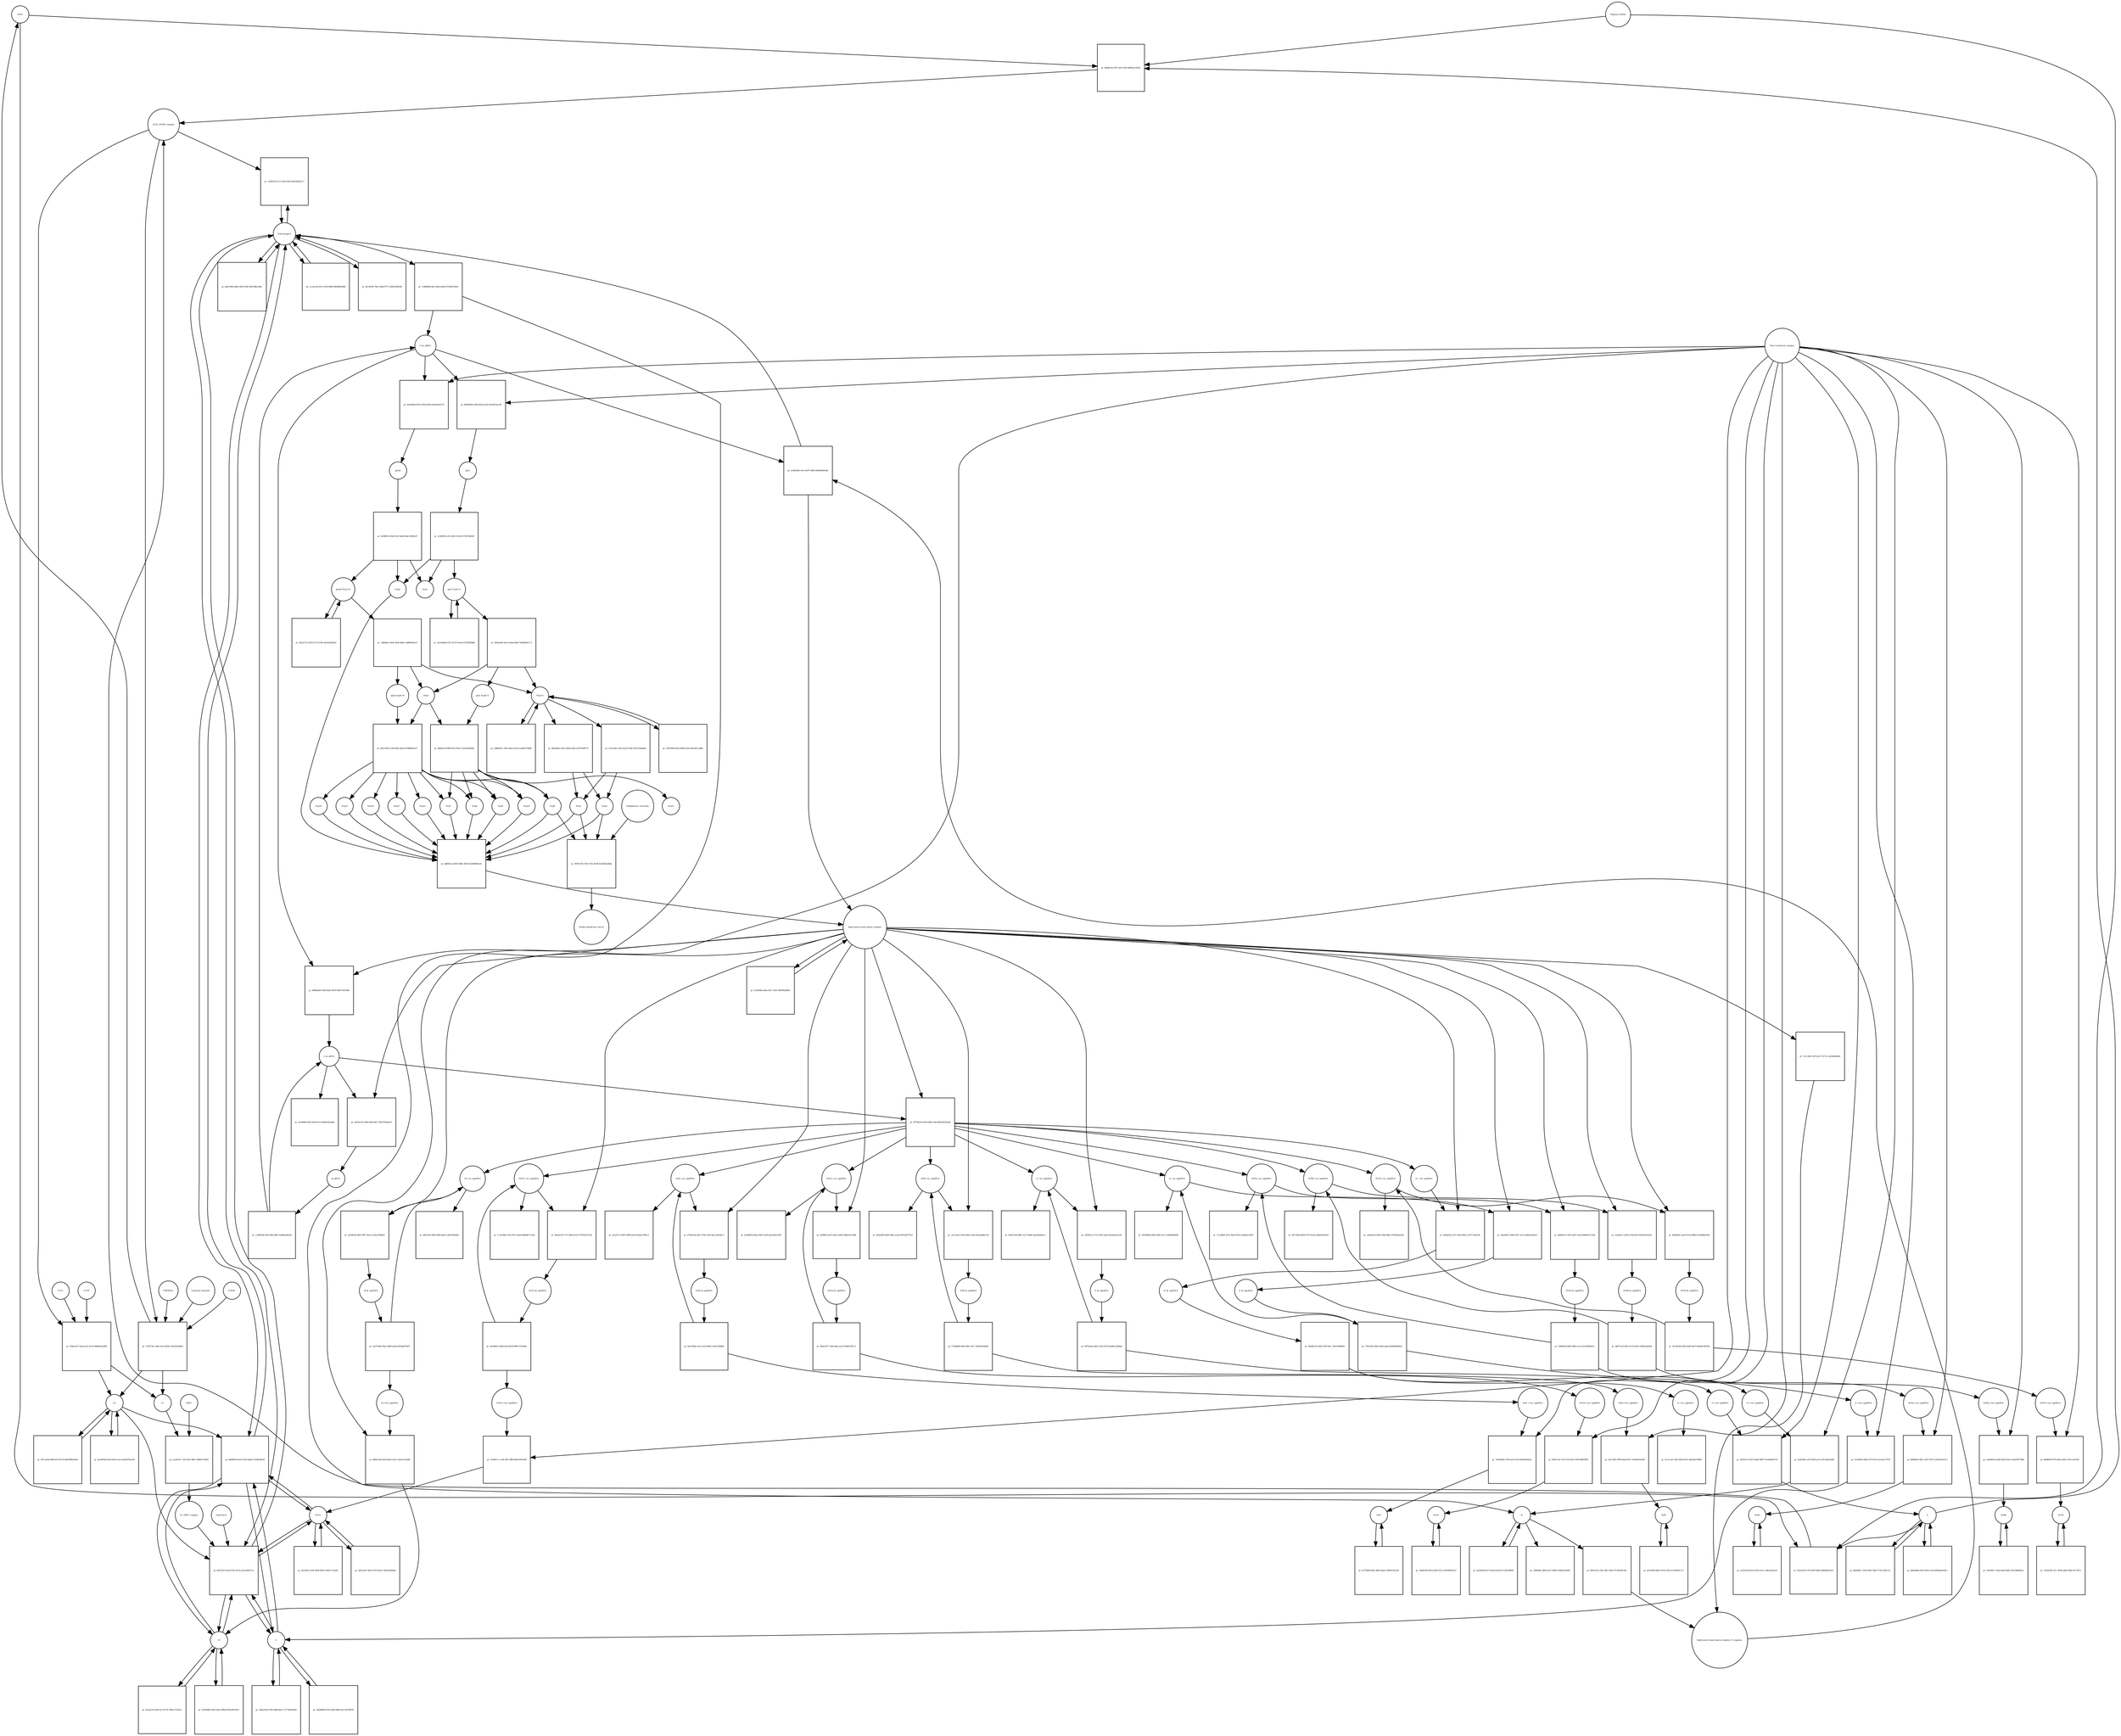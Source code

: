 strict digraph  {
ACE2 [annotation="", bipartite=0, cls=macromolecule, fontsize=4, label=ACE2, shape=circle];
"pr_840f6c44-f297-4101-9f20-d8f9aec02f48" [annotation="", bipartite=1, cls=process, fontsize=4, label="pr_840f6c44-f297-4101-9f20-d8f9aec02f48", shape=square];
"ACE2_SPIKE complex" [annotation="", bipartite=0, cls=complex, fontsize=4, label="ACE2_SPIKE complex", shape=circle];
"Heparan sulfate" [annotation="urn_miriam_obo.chebi_CHEBI%3A28815", bipartite=0, cls="simple chemical", fontsize=4, label="Heparan sulfate", shape=circle];
S [annotation=urn_miriam_uniprot_P0DTC2, bipartite=0, cls=macromolecule, fontsize=4, label=S, shape=circle];
Nucleocapsid [annotation="urn_miriam_obo.go_GO%3A0019013", bipartite=0, cls=complex, fontsize=4, label=Nucleocapsid, shape=circle];
"pr_1ed9557d-27c2-4fc6-963f-06a038a3f1c7" [annotation="", bipartite=1, cls=process, fontsize=4, label="pr_1ed9557d-27c2-4fc6-963f-06a038a3f1c7", shape=square];
"pr_01beac87-14ad-4a31-bc05-0484ab5cd060" [annotation="", bipartite=1, cls=process, fontsize=4, label="pr_01beac87-14ad-4a31-bc05-0484ab5cd060", shape=square];
S2 [annotation=urn_miriam_interpro_IPR002552, bipartite=0, cls=macromolecule, fontsize=4, label=S2, shape=circle];
CTSB [annotation="", bipartite=0, cls=macromolecule, fontsize=4, label=CTSB, shape=circle];
CTSL [annotation="", bipartite=0, cls=macromolecule, fontsize=4, label=CTSL, shape=circle];
S1 [annotation=urn_miriam_interpro_IPR002551, bipartite=0, cls=macromolecule, fontsize=4, label=S1, shape=circle];
"pr_016a3239-e7ff-403f-83b6-364bb06525ef" [annotation="", bipartite=1, cls=process, fontsize=4, label="pr_016a3239-e7ff-403f-83b6-364bb06525ef", shape=square];
"pr_bd7ef325-5a5d-47dc-8314-a321ab92e7ca" [annotation="", bipartite=1, cls=process, fontsize=4, label="pr_bd7ef325-5a5d-47dc-8314-a321ab92e7ca", shape=square];
cholesterol [annotation="urn_miriam_obo.chebi_CHEBI%3A16113", bipartite=0, cls="simple chemical", fontsize=4, label=cholesterol, shape=circle];
"S1_NRP1 complex" [annotation="", bipartite=0, cls=complex, fontsize=4, label="S1_NRP1 complex", shape=circle];
E [annotation=urn_miriam_uniprot_P0DTC4, bipartite=0, cls=macromolecule, fontsize=4, label=E, shape=circle];
M [annotation=urn_miriam_uniprot_P0DTC5, bipartite=0, cls=macromolecule, fontsize=4, label=M, shape=circle];
Orf7a [annotation=urn_miriam_uniprot_P0DTC7, bipartite=0, cls=macromolecule, fontsize=4, label=Orf7a, shape=circle];
"pr_7e4880b8-4fa3-4824-bd54-f31f6a67e6eb" [annotation="", bipartite=1, cls=process, fontsize=4, label="pr_7e4880b8-4fa3-4824-bd54-f31f6a67e6eb", shape=square];
"(+)ss gRNA" [annotation=urn_miriam_refseq_NC_045512, bipartite=0, cls="nucleic acid feature", fontsize=4, label="(+)ss gRNA", shape=circle];
N [annotation=urn_miriam_uniprot_P0DTC9, bipartite=0, cls="macromolecule multimer", fontsize=4, label=N, shape=circle];
"pr_cccacb1b-fe91-431b-b9b9-f866460f36bf" [annotation="", bipartite=1, cls=process, fontsize=4, label="pr_cccacb1b-fe91-431b-b9b9-f866460f36bf", shape=square];
"pr_bfc56393-7b0c-486d-9771-a8261d20f36f" [annotation="", bipartite=1, cls=process, fontsize=4, label="pr_bfc56393-7b0c-486d-9771-a8261d20f36f", shape=square];
"pr_2f085b6c-df9d-43a7-8488-c0489ae50d92" [annotation="", bipartite=1, cls=process, fontsize=4, label="pr_2f085b6c-df9d-43a7-8488-c0489ae50d92", shape=square];
"pr_4a26a5f8-be73-44cd-b148-017cdfc96099" [annotation="", bipartite=1, cls=process, fontsize=4, label="pr_4a26a5f8-be73-44cd-b148-017cdfc96099", shape=square];
"N (+)ss sgmRNA" [annotation=urn_miriam_ncbigene_43740575, bipartite=0, cls="nucleic acid feature", fontsize=4, label="N (+)ss sgmRNA", shape=circle];
"pr_023d30bc-ef3f-4266-aa75-e012a8a02485" [annotation="", bipartite=1, cls=process, fontsize=4, label="pr_023d30bc-ef3f-4266-aa75-e012a8a02485", shape=square];
"Host translation complex" [annotation="urn_miriam_obo.go_GO%3A0070992", bipartite=0, cls=complex, fontsize=4, label="Host translation complex", shape=circle];
"pr_ab011842-d645-493f-876e-69b7d86ca98c" [annotation="", bipartite=1, cls=process, fontsize=4, label="pr_ab011842-d645-493f-876e-69b7d86ca98c", shape=square];
"pr_157b77d2-14de-41ae-9626-c2423d1dd42d" [annotation="", bipartite=1, cls=process, fontsize=4, label="pr_157b77d2-14de-41ae-9626-c2423d1dd42d", shape=square];
FURIN [annotation="", bipartite=0, cls=macromolecule, fontsize=4, label=FURIN, shape=circle];
TMPRSS2 [annotation="", bipartite=0, cls=macromolecule, fontsize=4, label=TMPRSS2, shape=circle];
"Camostat mesylate" [annotation="urn_miriam_pubchem.compound_2536", bipartite=0, cls="simple chemical", fontsize=4, label="Camostat mesylate", shape=circle];
"pr_807c5e6d-60fd-447f-8e70-6db5988234d4" [annotation="", bipartite=1, cls=process, fontsize=4, label="pr_807c5e6d-60fd-447f-8e70-6db5988234d4", shape=square];
"Replication transcription complex_N oligomer" [annotation="", bipartite=0, cls=complex, fontsize=4, label="Replication transcription complex_N oligomer", shape=circle];
"pr_5cdb43e8-3e5e-4e97-9d8f-a60dd46b5a8b" [annotation="", bipartite=1, cls=process, fontsize=4, label="pr_5cdb43e8-3e5e-4e97-9d8f-a60dd46b5a8b", shape=square];
"Replication transcription complex" [annotation="", bipartite=0, cls=complex, fontsize=4, label="Replication transcription complex", shape=circle];
"pr_dbd0bf7d-6e23-47a0-9a9b-3c03ffa6b16f" [annotation="", bipartite=1, cls=process, fontsize=4, label="pr_dbd0bf7d-6e23-47a0-9a9b-3c03ffa6b16f", shape=square];
"pr_4ac8f59d-bcf4-4164-a12a-0ea4e87b1a99" [annotation="", bipartite=1, cls=process, fontsize=4, label="pr_4ac8f59d-bcf4-4164-a12a-0ea4e87b1a99", shape=square];
"pp1a Nsp3-11" [annotation=urn_miriam_uniprot_P0DTC1, bipartite=0, cls=macromolecule, fontsize=4, label="pp1a Nsp3-11", shape=circle];
"pr_b642a444-4ac6-4abb-b958-76ad9d402c71" [annotation="", bipartite=1, cls=process, fontsize=4, label="pr_b642a444-4ac6-4abb-b958-76ad9d402c71", shape=square];
"pp1a Nsp6-11" [annotation=urn_miriam_uniprot_P0DTC1, bipartite=0, cls=macromolecule, fontsize=4, label="pp1a Nsp6-11", shape=circle];
"Nsp3-4" [annotation="urn_miriam_ncbiprotein_YP_009725299|urn_miriam_ncbiprotein_YP_009725300", bipartite=0, cls=macromolecule, fontsize=4, label="Nsp3-4", shape=circle];
Nsp5 [annotation=urn_miriam_ncbiprotein_YP_009725301, bipartite=0, cls="macromolecule multimer", fontsize=4, label=Nsp5, shape=circle];
"Endoplasmic reticulum" [annotation="urn_miriam_obo.go_GO%3A0005783", bipartite=0, cls=complex, fontsize=4, label="Endoplasmic reticulum", shape=circle];
"pr_09391250-7292-47b1-8548-4c829ba2bb8a" [annotation="", bipartite=1, cls=process, fontsize=4, label="pr_09391250-7292-47b1-8548-4c829ba2bb8a", shape=square];
"Double-membrane vesicle" [annotation="urn_miriam_obo.go_GO%3A0039718", bipartite=0, cls=complex, fontsize=4, label="Double-membrane vesicle", shape=circle];
Nsp4 [annotation=urn_miriam_ncbiprotein_YP_009725300, bipartite=0, cls=macromolecule, fontsize=4, label=Nsp4, shape=circle];
Nsp3 [annotation=urn_miriam_ncbiprotein_YP_009725299, bipartite=0, cls=macromolecule, fontsize=4, label=Nsp3, shape=circle];
Nsp6 [annotation=urn_miriam_ncbiprotein_YP_009725302, bipartite=0, cls=macromolecule, fontsize=4, label=Nsp6, shape=circle];
"pr_2ac44a08-e531-4e79-91ed-bc3726029dd6" [annotation="", bipartite=1, cls=process, fontsize=4, label="pr_2ac44a08-e531-4e79-91ed-bc3726029dd6", shape=square];
"pr_c8f705b9-8f1b-4096-b539-d30cdd1c28b6" [annotation="", bipartite=1, cls=process, fontsize=4, label="pr_c8f705b9-8f1b-4096-b539-d30cdd1c28b6", shape=square];
"pp1ab Nsp3-16" [annotation=urn_miriam_uniprot_P0DTD1, bipartite=0, cls=macromolecule, fontsize=4, label="pp1ab Nsp3-16", shape=circle];
"pr_06a5272c-bd76-4775-b78f-c6e4343db529" [annotation="", bipartite=1, cls=process, fontsize=4, label="pr_06a5272c-bd76-4775-b78f-c6e4343db529", shape=square];
"pr_14b0fde3-4458-4b26-b8b5-14d895fe8cf1" [annotation="", bipartite=1, cls=process, fontsize=4, label="pr_14b0fde3-4458-4b26-b8b5-14d895fe8cf1", shape=square];
"pp1ab nsp6-16" [annotation=urn_miriam_uniprot_P0DTD1, bipartite=0, cls=macromolecule, fontsize=4, label="pp1ab nsp6-16", shape=circle];
"pr_fa3aa510-91dd-4c18-97fc-806cc1fe461c" [annotation="", bipartite=1, cls=process, fontsize=4, label="pr_fa3aa510-91dd-4c18-97fc-806cc1fe461c", shape=square];
"pr_286e2d3d-0760-4db8-8d31-5177d0da95bb" [annotation="", bipartite=1, cls=process, fontsize=4, label="pr_286e2d3d-0760-4db8-8d31-5177d0da95bb", shape=square];
"pr_d94edb4d-8325-4815-ac62-bf06ab44301c" [annotation="", bipartite=1, cls=process, fontsize=4, label="pr_d94edb4d-8325-4815-ac62-bf06ab44301c", shape=square];
"pr_b53d4d08-2483-40a2-896d-6f50a392393a" [annotation="", bipartite=1, cls=process, fontsize=4, label="pr_b53d4d08-2483-40a2-896d-6f50a392393a", shape=square];
"pr_38ad808d-d750-4ab6-8d8a-daccf053807b" [annotation="", bipartite=1, cls=process, fontsize=4, label="pr_38ad808d-d750-4ab6-8d8a-daccf053807b", shape=square];
"pr_48e89d1c-3564-4d01-9bd7-f71611dd7c52" [annotation="", bipartite=1, cls=process, fontsize=4, label="pr_48e89d1c-3564-4d01-9bd7-f71611dd7c52", shape=square];
"pr_81e2dfcd-1e9f-4850-965d-100011116eb2" [annotation="", bipartite=1, cls=process, fontsize=4, label="pr_81e2dfcd-1e9f-4850-965d-100011116eb2", shape=square];
Orf6 [annotation=urn_miriam_uniprot_P0DTC6, bipartite=0, cls=macromolecule, fontsize=4, label=Orf6, shape=circle];
"pr_af77fd69-8e0a-4602-abde-326091242230" [annotation="", bipartite=1, cls=process, fontsize=4, label="pr_af77fd69-8e0a-4602-abde-326091242230", shape=square];
Orf3a [annotation=urn_miriam_uniprot_P0DTC3, bipartite=0, cls=macromolecule, fontsize=4, label=Orf3a, shape=circle];
"pr_a1f23528-9e24-4518-a14c-e38eb14fae35" [annotation="", bipartite=1, cls=process, fontsize=4, label="pr_a1f23528-9e24-4518-a14c-e38eb14fae35", shape=square];
Orf8 [annotation=urn_miriam_uniprot_P0DTC8, bipartite=0, cls=macromolecule, fontsize=4, label=Orf8, shape=circle];
"pr_b51d2f5b-d8e2-474e-b7ba-4c393fd3c7c1" [annotation="", bipartite=1, cls=process, fontsize=4, label="pr_b51d2f5b-d8e2-474e-b7ba-4c393fd3c7c1", shape=square];
Orf9b [annotation=urn_miriam_uniprot_P0DTD2, bipartite=0, cls=macromolecule, fontsize=4, label=Orf9b, shape=circle];
"pr_54cbf647-334a-4eb0-bb44-182c94b862ee" [annotation="", bipartite=1, cls=process, fontsize=4, label="pr_54cbf647-334a-4eb0-bb44-182c94b862ee", shape=square];
Orf14 [annotation=urn_miriam_uniprot_P0DTD3, bipartite=0, cls=macromolecule, fontsize=4, label=Orf14, shape=circle];
"pr_1b6de538-08cb-4ed3-931a-5d7469b55c47" [annotation="", bipartite=1, cls=process, fontsize=4, label="pr_1b6de538-08cb-4ed3-931a-5d7469b55c47", shape=square];
Orf7b [annotation=urn_miriam_uniprot_P0DTD8, bipartite=0, cls=macromolecule, fontsize=4, label=Orf7b, shape=circle];
"pr_7e45618f-c0cc-492b-ab64-90be7dc75912" [annotation="", bipartite=1, cls=process, fontsize=4, label="pr_7e45618f-c0cc-492b-ab64-90be7dc75912", shape=square];
"pr_3b0ce0a7-6632-4753-b2e3-c9ed10c90dbe" [annotation="", bipartite=1, cls=process, fontsize=4, label="pr_3b0ce0a7-6632-4753-b2e3-c9ed10c90dbe", shape=square];
"M (+)ss sgmRNA" [annotation="", bipartite=0, cls="nucleic acid feature", fontsize=4, label="M (+)ss sgmRNA", shape=circle];
"pr_80801e26-4a5b-4de3-a32e-33e24c5e5d66" [annotation="", bipartite=1, cls=process, fontsize=4, label="pr_80801e26-4a5b-4de3-a32e-33e24c5e5d66", shape=square];
"E (+)ss sgmRNA" [annotation="", bipartite=0, cls="nucleic acid feature", fontsize=4, label="E (+)ss sgmRNA", shape=circle];
"pr_3e1dd910-bffb-427f-87ad-a3e22ac7f167" [annotation="", bipartite=1, cls=process, fontsize=4, label="pr_3e1dd910-bffb-427f-87ad-a3e22ac7f167", shape=square];
"S (+)ss sgmRNA" [annotation="", bipartite=0, cls="nucleic acid feature", fontsize=4, label="S (+)ss sgmRNA", shape=circle];
"pr_4d532c7e-0675-4de8-9897-97eab6824725" [annotation="", bipartite=1, cls=process, fontsize=4, label="pr_4d532c7e-0675-4de8-9897-97eab6824725", shape=square];
"Orf7a (+)ss sgmRNA" [annotation="", bipartite=0, cls="nucleic acid feature", fontsize=4, label="Orf7a (+)ss sgmRNA", shape=circle];
"pr_270d511c-ca34-45f1-98f6-865f250619df" [annotation="", bipartite=1, cls=process, fontsize=4, label="pr_270d511c-ca34-45f1-98f6-865f250619df", shape=square];
"Orf6  (+)ss sgmRNA" [annotation="", bipartite=0, cls="nucleic acid feature", fontsize=4, label="Orf6  (+)ss sgmRNA", shape=circle];
"pr_74eb506d-a766-4a1f-ac5f-bf5064d2d2ec" [annotation="", bipartite=1, cls=process, fontsize=4, label="pr_74eb506d-a766-4a1f-ac5f-bf5064d2d2ec", shape=square];
"Orf3a (+)ss sgmRNA" [annotation="", bipartite=0, cls="nucleic acid feature", fontsize=4, label="Orf3a (+)ss sgmRNA", shape=circle];
"pr_66f89a50-462c-4167-8073-21b202ed7211" [annotation="", bipartite=1, cls=process, fontsize=4, label="pr_66f89a50-462c-4167-8073-21b202ed7211", shape=square];
"Orf8 (+)ss sgmRNA" [annotation="", bipartite=0, cls="nucleic acid feature", fontsize=4, label="Orf8 (+)ss sgmRNA", shape=circle];
"pr_29cc5f65-3f99-46a6-91f1-7a92087dcb68" [annotation="", bipartite=1, cls=process, fontsize=4, label="pr_29cc5f65-3f99-46a6-91f1-7a92087dcb68", shape=square];
"Orf9b (+)ss sgmRNA" [annotation="", bipartite=0, cls="nucleic acid feature", fontsize=4, label="Orf9b (+)ss sgmRNA", shape=circle];
"pr_e0a683ed-2dd4-4456-810a-141da59778b8" [annotation="", bipartite=1, cls=process, fontsize=4, label="pr_e0a683ed-2dd4-4456-810a-141da59778b8", shape=square];
"Orf14 (+)ss sgmRNA" [annotation="", bipartite=0, cls="nucleic acid feature", fontsize=4, label="Orf14 (+)ss sgmRNA", shape=circle];
"pr_95de7a31-912f-4735-bfc5-859748f03005" [annotation="", bipartite=1, cls=process, fontsize=4, label="pr_95de7a31-912f-4735-bfc5-859748f03005", shape=square];
"Orf7b (+)ss sgmRNA" [annotation="", bipartite=0, cls="nucleic acid feature", fontsize=4, label="Orf7b (+)ss sgmRNA", shape=circle];
"pr_80889f29-ff70-40a2-b4d1-f1ffcc416162" [annotation="", bipartite=1, cls=process, fontsize=4, label="pr_80889f29-ff70-40a2-b4d1-f1ffcc416162", shape=square];
"(-)ss gRNA" [annotation=urn_miriam_refseq_NC_045512, bipartite=0, cls="nucleic acid feature", fontsize=4, label="(-)ss gRNA", shape=circle];
"pr_fa1d468e-fb2f-4c9d-a51f-60d92e9aebb0" [annotation="", bipartite=1, cls=process, fontsize=4, label="pr_fa1d468e-fb2f-4c9d-a51f-60d92e9aebb0", shape=square];
"pr_4f910c02-c28c-4bfc-8491-8719d258c3dc" [annotation="", bipartite=1, cls=process, fontsize=4, label="pr_4f910c02-c28c-4bfc-8491-8719d258c3dc", shape=square];
"pr_489bda0d-10d9-4b42-b478-044071b5786a" [annotation="", bipartite=1, cls=process, fontsize=4, label="pr_489bda0d-10d9-4b42-b478-044071b5786a", shape=square];
"M (-)ss sgmRNA" [annotation=urn_miriam_ncbigene_43740571, bipartite=0, cls="nucleic acid feature", fontsize=4, label="M (-)ss sgmRNA", shape=circle];
"pr_d6f151fa-f048-49fd-b926-cab9169e8af0" [annotation="", bipartite=1, cls=process, fontsize=4, label="pr_d6f151fa-f048-49fd-b926-cab9169e8af0", shape=square];
"E (-)ss sgmRNA" [annotation=urn_miriam_ncbigene_43740570, bipartite=0, cls="nucleic acid feature", fontsize=4, label="E (-)ss sgmRNA", shape=circle];
"pr_9256288d-ab44-43fb-9ce5-12f849ded0fd" [annotation="", bipartite=1, cls=process, fontsize=4, label="pr_9256288d-ab44-43fb-9ce5-12f849ded0fd", shape=square];
"S (-)ss sgmRNA" [annotation="", bipartite=0, cls="nucleic acid feature", fontsize=4, label="S (-)ss sgmRNA", shape=circle];
"pr_83e67146-8d6c-4157-8d00-3bea8eb00ccc" [annotation="", bipartite=1, cls=process, fontsize=4, label="pr_83e67146-8d6c-4157-8d00-3bea8eb00ccc", shape=square];
"Orf7a (-)ss sgmRNA" [annotation="", bipartite=0, cls="nucleic acid feature", fontsize=4, label="Orf7a (-)ss sgmRNA", shape=circle];
"pr_1cc8c9b6-a7e6-41b7-aeb4-08bbd07131de" [annotation="", bipartite=1, cls=process, fontsize=4, label="pr_1cc8c9b6-a7e6-41b7-aeb4-08bbd07131de", shape=square];
"Orf6 (-)ss sgmRNA" [annotation="", bipartite=0, cls="nucleic acid feature", fontsize=4, label="Orf6 (-)ss sgmRNA", shape=circle];
"pr_ea3cf572-d587-4908-9cbf-93ab2a790ac2" [annotation="", bipartite=1, cls=process, fontsize=4, label="pr_ea3cf572-d587-4908-9cbf-93ab2a790ac2", shape=square];
"Orf3a (-)ss sgmRNA" [annotation="", bipartite=0, cls="nucleic acid feature", fontsize=4, label="Orf3a (-)ss sgmRNA", shape=circle];
"pr_11cef8d3-237e-49a6-9535-ea8fab2c8587" [annotation="", bipartite=1, cls=process, fontsize=4, label="pr_11cef8d3-237e-49a6-9535-ea8fab2c8587", shape=square];
"Orf8 (-)ss sgmRNA" [annotation="", bipartite=0, cls="nucleic acid feature", fontsize=4, label="Orf8 (-)ss sgmRNA", shape=circle];
"pr_f83aaf90-6859-44be-acd5-0d74166770cf" [annotation="", bipartite=1, cls=process, fontsize=4, label="pr_f83aaf90-6859-44be-acd5-0d74166770cf", shape=square];
"Orf9b (-)ss sgmRNA" [annotation="", bipartite=0, cls="nucleic acid feature", fontsize=4, label="Orf9b (-)ss sgmRNA", shape=circle];
"pr_08173fdf-b938-4719-9cd5-e44b20e361b3" [annotation="", bipartite=1, cls=process, fontsize=4, label="pr_08173fdf-b938-4719-9cd5-e44b20e361b3", shape=square];
"Orf14 (-)ss sgmRNA" [annotation="", bipartite=0, cls="nucleic acid feature", fontsize=4, label="Orf14 (-)ss sgmRNA", shape=circle];
"pr_d22d865d-80a2-40b7-8e30-8ae3a95c2f92" [annotation="", bipartite=1, cls=process, fontsize=4, label="pr_d22d865d-80a2-40b7-8e30-8ae3a95c2f92", shape=square];
"Orf7b (-)ss sgmRNA" [annotation="", bipartite=0, cls="nucleic acid feature", fontsize=4, label="Orf7b (-)ss sgmRNA", shape=circle];
"pr_eeb0e0c4-b443-45b0-8bfe-970283bee45c" [annotation="", bipartite=1, cls=process, fontsize=4, label="pr_eeb0e0c4-b443-45b0-8bfe-970283bee45c", shape=square];
"pr_dd19ecd4-3366-40a8-8fa7-381d7434ae20" [annotation="", bipartite=1, cls=process, fontsize=4, label="pr_dd19ecd4-3366-40a8-8fa7-381d7434ae20", shape=square];
"ds gRNA" [annotation=urn_miriam_refseq_NC_045512, bipartite=0, cls="nucleic acid feature", fontsize=4, label="ds gRNA", shape=circle];
"pr_a01df245-db55-4f07-9acb-1a92c876861b" [annotation="", bipartite=1, cls=process, fontsize=4, label="pr_a01df245-db55-4f07-9acb-1a92c876861b", shape=square];
"M ds sgmRNA" [annotation="", bipartite=0, cls="nucleic acid feature", fontsize=4, label="M ds sgmRNA", shape=circle];
"pr_46ae09a7-8540-45f7-ac01-ab9eb1fe82c5" [annotation="", bipartite=1, cls=process, fontsize=4, label="pr_46ae09a7-8540-45f7-ac01-ab9eb1fe82c5", shape=square];
"E ds sgmRNA" [annotation="", bipartite=0, cls="nucleic acid feature", fontsize=4, label="E ds sgmRNA", shape=circle];
"pr_a05852cd-7312-455f-aa49-2b16a91ee334" [annotation="", bipartite=1, cls=process, fontsize=4, label="pr_a05852cd-7312-455f-aa49-2b16a91ee334", shape=square];
"S ds sgmRNA" [annotation="", bipartite=0, cls="nucleic acid feature", fontsize=4, label="S ds sgmRNA", shape=circle];
"pr_8de4ec9f-7173-4b9e-8ce8-747026337256" [annotation="", bipartite=1, cls=process, fontsize=4, label="pr_8de4ec9f-7173-4b9e-8ce8-747026337256", shape=square];
"Orf7a ds sgmRNA" [annotation="", bipartite=0, cls="nucleic acid feature", fontsize=4, label="Orf7a ds sgmRNA", shape=circle];
"pr_0706e164-20e7-476e-a5f5-8a2c24f24ec5" [annotation="", bipartite=1, cls=process, fontsize=4, label="pr_0706e164-20e7-476e-a5f5-8a2c24f24ec5", shape=square];
"Orf6 ds sgmRNA" [annotation="", bipartite=0, cls="nucleic acid feature", fontsize=4, label="Orf6 ds sgmRNA", shape=circle];
"pr_b85bb141-c814-4447-ae93-8086013a73a4" [annotation="", bipartite=1, cls=process, fontsize=4, label="pr_b85bb141-c814-4447-ae93-8086013a73a4", shape=square];
"Orf3a ds sgmRNA" [annotation="", bipartite=0, cls="nucleic acid feature", fontsize=4, label="Orf3a ds sgmRNA", shape=circle];
"pr_14cc2aa2-91d2-46d1-a2a9-b61da6d6e156" [annotation="", bipartite=1, cls=process, fontsize=4, label="pr_14cc2aa2-91d2-46d1-a2a9-b61da6d6e156", shape=square];
"Orf8 ds sgmRNA" [annotation="", bipartite=0, cls="nucleic acid feature", fontsize=4, label="Orf8 ds sgmRNA", shape=circle];
"pr_51ebf3cc-e396-472d-8533-66433a416451" [annotation="", bipartite=1, cls=process, fontsize=4, label="pr_51ebf3cc-e396-472d-8533-66433a416451", shape=square];
"Orf9b ds sgmRNA" [annotation="", bipartite=0, cls="nucleic acid feature", fontsize=4, label="Orf9b ds sgmRNA", shape=circle];
"pr_faf908cf-bf73-45a3-a048-29dbc6a75d96" [annotation="", bipartite=1, cls=process, fontsize=4, label="pr_faf908cf-bf73-45a3-a048-29dbc6a75d96", shape=square];
"Orf14 ds sgmRNA" [annotation="", bipartite=0, cls="nucleic acid feature", fontsize=4, label="Orf14 ds sgmRNA", shape=circle];
"pr_8e84092c-aae9-472a-8484-b515b86e0345" [annotation="", bipartite=1, cls=process, fontsize=4, label="pr_8e84092c-aae9-472a-8484-b515b86e0345", shape=square];
"Orf7b ds sgmRNA" [annotation="", bipartite=0, cls="nucleic acid feature", fontsize=4, label="Orf7b ds sgmRNA", shape=circle];
"pr_cc80810b-02f3-4f05-bf8f-31dd64ed0356" [annotation="", bipartite=1, cls=process, fontsize=4, label="pr_cc80810b-02f3-4f05-bf8f-31dd64ed0356", shape=square];
"pr_9e279206-92ae-4d89-aa40-6023abf78470" [annotation="", bipartite=1, cls=process, fontsize=4, label="pr_9e279206-92ae-4d89-aa40-6023abf78470", shape=square];
"pr_37fe478a-d682-49ad-ade6-b659b5668021" [annotation="", bipartite=1, cls=process, fontsize=4, label="pr_37fe478a-d682-49ad-ade6-b659b5668021", shape=square];
"pr_4975e0ae-bb01-4223-9374-0a08cee446b4" [annotation="", bipartite=1, cls=process, fontsize=4, label="pr_4975e0ae-bb01-4223-9374-0a08cee446b4", shape=square];
"pr_da308d21-d05d-423f-b978-98971253d9af" [annotation="", bipartite=1, cls=process, fontsize=4, label="pr_da308d21-d05d-423f-b978-98971253d9af", shape=square];
"pr_8ac035bd-1ee2-4124-8005-cfe87c08fbf8" [annotation="", bipartite=1, cls=process, fontsize=4, label="pr_8ac035bd-1ee2-4124-8005-cfe87c08fbf8", shape=square];
"pr_554f0933-b855-4b83-ac1e-61e2fdf9a011" [annotation="", bipartite=1, cls=process, fontsize=4, label="pr_554f0933-b855-4b83-ac1e-61e2fdf9a011", shape=square];
"pr_5736b89b-0fbd-499c-94c7-d50fed18a606" [annotation="", bipartite=1, cls=process, fontsize=4, label="pr_5736b89b-0fbd-499c-94c7-d50fed18a606", shape=square];
"pr_d0877a2f-0422-4374-b52f-c943ba1de683" [annotation="", bipartite=1, cls=process, fontsize=4, label="pr_d0877a2f-0422-4374-b52f-c943ba1de683", shape=square];
"pr_9b4ce977-1bbf-40aa-aa19-f389515ff1c1" [annotation="", bipartite=1, cls=process, fontsize=4, label="pr_9b4ce977-1bbf-40aa-aa19-f389515ff1c1", shape=square];
"pr_50c3d228-036d-4a68-9b37-86a6bc909785" [annotation="", bipartite=1, cls=process, fontsize=4, label="pr_50c3d228-036d-4a68-9b37-86a6bc909785", shape=square];
"N  (-)ss sgmRNA" [annotation=urn_miriam_ncbigene_43740575, bipartite=0, cls="nucleic acid feature", fontsize=4, label="N  (-)ss sgmRNA", shape=circle];
"pr_6eb9af5a-e97c-45e0-900a-12d7179ab76e" [annotation="", bipartite=1, cls=process, fontsize=4, label="pr_6eb9af5a-e97c-45e0-900a-12d7179ab76e", shape=square];
"N ds sgmRNA" [annotation="", bipartite=0, cls="nucleic acid feature", fontsize=4, label="N ds sgmRNA", shape=circle];
"pr_09e8811b-ed5b-478f-99a1-74b724689f43" [annotation="", bipartite=1, cls=process, fontsize=4, label="pr_09e8811b-ed5b-478f-99a1-74b724689f43", shape=square];
"N (-)ss sgmRNA" [annotation="", bipartite=0, cls="nucleic acid feature", fontsize=4, label="N (-)ss sgmRNA", shape=circle];
pp1ab [annotation=urn_miriam_uniprot_P0DTD1, bipartite=0, cls=macromolecule, fontsize=4, label=pp1ab, shape=circle];
"pr_fa580943-45b9-4232-bbe8-d4ac2508fcd7" [annotation="", bipartite=1, cls=process, fontsize=4, label="pr_fa580943-45b9-4232-bbe8-d4ac2508fcd7", shape=square];
Nsp2 [annotation=urn_miriam_ncbiprotein_YP_009725298, bipartite=0, cls=macromolecule, fontsize=4, label=Nsp2, shape=circle];
Nsp1 [annotation=urn_miriam_ncbiprotein_YP_009725297, bipartite=0, cls=macromolecule, fontsize=4, label=Nsp1, shape=circle];
pp1a [annotation=urn_miriam_uniprot_P0DTC1, bipartite=0, cls=macromolecule, fontsize=4, label=pp1a, shape=circle];
"pr_2cd4f3f5-a153-4281-b128-0172d764654f" [annotation="", bipartite=1, cls=process, fontsize=4, label="pr_2cd4f3f5-a153-4281-b128-0172d764654f", shape=square];
"pr_cd888c8c-749e-4eeb-a228-e1a40b179668" [annotation="", bipartite=1, cls=process, fontsize=4, label="pr_cd888c8c-749e-4eeb-a228-e1a40b179668", shape=square];
"pr_313c434c-50c6-4cd2-914b-397b7e4e4deb" [annotation="", bipartite=1, cls=process, fontsize=4, label="pr_313c434c-50c6-4cd2-914b-397b7e4e4deb", shape=square];
"pr_9dad36d1-d415-4b58-a4da-e5078188f77f" [annotation="", bipartite=1, cls=process, fontsize=4, label="pr_9dad36d1-d415-4b58-a4da-e5078188f77f", shape=square];
"pr_ddfeba76-64fb-45f3-832e-7ec9c8a0d094" [annotation="", bipartite=1, cls=process, fontsize=4, label="pr_ddfeba76-64fb-45f3-832e-7ec9c8a0d094", shape=square];
Nsp7 [annotation=urn_miriam_ncbiprotein_YP_009725303, bipartite=0, cls=macromolecule, fontsize=4, label=Nsp7, shape=circle];
Nsp8 [annotation=urn_miriam_ncbiprotein_YP_009725304, bipartite=0, cls=macromolecule, fontsize=4, label=Nsp8, shape=circle];
Nsp9 [annotation=urn_miriam_ncbiprotein_YP_009725305, bipartite=0, cls=macromolecule, fontsize=4, label=Nsp9, shape=circle];
Nsp10 [annotation=urn_miriam_ncbiprotein_YP_009725306, bipartite=0, cls=macromolecule, fontsize=4, label=Nsp10, shape=circle];
Nsp11 [annotation=urn_miriam_ncbiprotein_YP_009725312, bipartite=0, cls=macromolecule, fontsize=4, label=Nsp11, shape=circle];
"pr_092c5085-2c9d-4b61-bfad-875d8805a557" [annotation="", bipartite=1, cls=process, fontsize=4, label="pr_092c5085-2c9d-4b61-bfad-875d8805a557", shape=square];
Nsp13 [annotation=urn_miriam_ncbiprotein_YP_009725308, bipartite=0, cls=macromolecule, fontsize=4, label=Nsp13, shape=circle];
Nsp12 [annotation=urn_miriam_ncbiprotein_YP_009725307, bipartite=0, cls=macromolecule, fontsize=4, label=Nsp12, shape=circle];
Nsp16 [annotation=urn_miriam_ncbiprotein_YP_009725311, bipartite=0, cls=macromolecule, fontsize=4, label=Nsp16, shape=circle];
Nsp15 [annotation=urn_miriam_ncbiprotein_YP_009725310, bipartite=0, cls=macromolecule, fontsize=4, label=Nsp15, shape=circle];
Nsp14 [annotation=urn_miriam_ncbiprotein_YP_009725309, bipartite=0, cls=macromolecule, fontsize=4, label=Nsp14, shape=circle];
"pr_8dd0dca5-d650-488c-9d50-5e2b94f9ead5" [annotation="", bipartite=1, cls=process, fontsize=4, label="pr_8dd0dca5-d650-488c-9d50-5e2b94f9ead5", shape=square];
"pr_b6580d38-a26b-48c8-b1de-8a16423aec8f" [annotation="", bipartite=1, cls=process, fontsize=4, label="pr_b6580d38-a26b-48c8-b1de-8a16423aec8f", shape=square];
"pr_00cd8ab4-0625-432d-b426-6c0e0e3ef176" [annotation="", bipartite=1, cls=process, fontsize=4, label="pr_00cd8ab4-0625-432d-b426-6c0e0e3ef176", shape=square];
"pr_3c11ccd1-2f03-4d5b-8251-84eb5b150fb8" [annotation="", bipartite=1, cls=process, fontsize=4, label="pr_3c11ccd1-2f03-4d5b-8251-84eb5b150fb8", shape=square];
"pr_3ce6a6ba-86aa-44c7-af4f-3db504a48f4c" [annotation="", bipartite=1, cls=process, fontsize=4, label="pr_3ce6a6ba-86aa-44c7-af4f-3db504a48f4c", shape=square];
"pr_13c13d2c-607d-4c37-8712-cda3b6dfedd4" [annotation="", bipartite=1, cls=process, fontsize=4, label="pr_13c13d2c-607d-4c37-8712-cda3b6dfedd4", shape=square];
"pr_2679e81b-41bf-4388-a7dd-66623b525ad4" [annotation="", bipartite=1, cls=process, fontsize=4, label="pr_2679e81b-41bf-4388-a7dd-66623b525ad4", shape=square];
"pr_eca0e7fc-7a18-48cf-885c-4085417ffd3f" [annotation="", bipartite=1, cls=process, fontsize=4, label="pr_eca0e7fc-7a18-48cf-885c-4085417ffd3f", shape=square];
NRP1 [annotation="", bipartite=0, cls=macromolecule, fontsize=4, label=NRP1, shape=circle];
ACE2 -> "pr_840f6c44-f297-4101-9f20-d8f9aec02f48"  [annotation="", interaction_type=consumption];
ACE2 -> "pr_016a3239-e7ff-403f-83b6-364bb06525ef"  [annotation="", interaction_type=consumption];
"pr_840f6c44-f297-4101-9f20-d8f9aec02f48" -> "ACE2_SPIKE complex"  [annotation="", interaction_type=production];
"ACE2_SPIKE complex" -> "pr_1ed9557d-27c2-4fc6-963f-06a038a3f1c7"  [annotation="urn_miriam_pubmed_32142651|urn_miriam_pubmed_32094589|urn_miriam_taxonomy_2697049", interaction_type=stimulation];
"ACE2_SPIKE complex" -> "pr_01beac87-14ad-4a31-bc05-0484ab5cd060"  [annotation="", interaction_type=consumption];
"ACE2_SPIKE complex" -> "pr_157b77d2-14de-41ae-9626-c2423d1dd42d"  [annotation="", interaction_type=consumption];
"Heparan sulfate" -> "pr_840f6c44-f297-4101-9f20-d8f9aec02f48"  [annotation="urn_miriam_pubmed_32142651|urn_miriam_pubmed_32094589|urn_miriam_taxonomy_2697049|urn_miriam_pubmed_32970989", interaction_type=stimulation];
"Heparan sulfate" -> "pr_016a3239-e7ff-403f-83b6-364bb06525ef"  [annotation="urn_miriam_pubmed_32142651|urn_miriam_pubmed_32094589|urn_miriam_taxonomy_2697049|urn_miriam_pubmed_32155444|urn_miriam_pubmed_32970989", interaction_type=stimulation];
S -> "pr_840f6c44-f297-4101-9f20-d8f9aec02f48"  [annotation="", interaction_type=consumption];
S -> "pr_016a3239-e7ff-403f-83b6-364bb06525ef"  [annotation="", interaction_type=consumption];
S -> "pr_d94edb4d-8325-4815-ac62-bf06ab44301c"  [annotation="", interaction_type=consumption];
S -> "pr_48e89d1c-3564-4d01-9bd7-f71611dd7c52"  [annotation="", interaction_type=consumption];
Nucleocapsid -> "pr_1ed9557d-27c2-4fc6-963f-06a038a3f1c7"  [annotation="", interaction_type=consumption];
Nucleocapsid -> "pr_bd7ef325-5a5d-47dc-8314-a321ab92e7ca"  [annotation="", interaction_type=consumption];
Nucleocapsid -> "pr_7e4880b8-4fa3-4824-bd54-f31f6a67e6eb"  [annotation="", interaction_type=consumption];
Nucleocapsid -> "pr_cccacb1b-fe91-431b-b9b9-f866460f36bf"  [annotation="", interaction_type=consumption];
Nucleocapsid -> "pr_bfc56393-7b0c-486d-9771-a8261d20f36f"  [annotation="", interaction_type=consumption];
Nucleocapsid -> "pr_ab011842-d645-493f-876e-69b7d86ca98c"  [annotation="", interaction_type=consumption];
Nucleocapsid -> "pr_dbd0bf7d-6e23-47a0-9a9b-3c03ffa6b16f"  [annotation="", interaction_type=consumption];
"pr_1ed9557d-27c2-4fc6-963f-06a038a3f1c7" -> Nucleocapsid  [annotation="", interaction_type=production];
"pr_01beac87-14ad-4a31-bc05-0484ab5cd060" -> S2  [annotation="", interaction_type=production];
"pr_01beac87-14ad-4a31-bc05-0484ab5cd060" -> S1  [annotation="", interaction_type=production];
S2 -> "pr_bd7ef325-5a5d-47dc-8314-a321ab92e7ca"  [annotation="urn_miriam_pubmed_32142651|urn_miriam_pubmed_32094589|urn_miriam_pubmed_32047258|urn_miriam_taxonomy_2697049|urn_miriam_pubmed_32944968", interaction_type=stimulation];
S2 -> "pr_807c5e6d-60fd-447f-8e70-6db5988234d4"  [annotation="", interaction_type=consumption];
S2 -> "pr_dbd0bf7d-6e23-47a0-9a9b-3c03ffa6b16f"  [annotation="urn_miriam_pubmed_32142651|urn_miriam_pubmed_32047258|urn_miriam_taxonomy_2697049", interaction_type=stimulation];
S2 -> "pr_4ac8f59d-bcf4-4164-a12a-0ea4e87b1a99"  [annotation="", interaction_type=consumption];
CTSB -> "pr_01beac87-14ad-4a31-bc05-0484ab5cd060"  [annotation="urn_miriam_pubmed_32142651|urn_miriam_taxonomy_2697049", interaction_type=catalysis];
CTSL -> "pr_01beac87-14ad-4a31-bc05-0484ab5cd060"  [annotation="urn_miriam_pubmed_32142651|urn_miriam_taxonomy_2697049", interaction_type=catalysis];
S1 -> "pr_eca0e7fc-7a18-48cf-885c-4085417ffd3f"  [annotation="", interaction_type=consumption];
"pr_016a3239-e7ff-403f-83b6-364bb06525ef" -> "ACE2_SPIKE complex"  [annotation="", interaction_type=production];
"pr_bd7ef325-5a5d-47dc-8314-a321ab92e7ca" -> Nucleocapsid  [annotation="", interaction_type=production];
"pr_bd7ef325-5a5d-47dc-8314-a321ab92e7ca" -> E  [annotation="", interaction_type=production];
"pr_bd7ef325-5a5d-47dc-8314-a321ab92e7ca" -> M  [annotation="", interaction_type=production];
"pr_bd7ef325-5a5d-47dc-8314-a321ab92e7ca" -> Orf7a  [annotation="", interaction_type=production];
cholesterol -> "pr_bd7ef325-5a5d-47dc-8314-a321ab92e7ca"  [annotation="urn_miriam_pubmed_32142651|urn_miriam_pubmed_32094589|urn_miriam_pubmed_32047258|urn_miriam_taxonomy_2697049|urn_miriam_pubmed_32944968", interaction_type=stimulation];
"S1_NRP1 complex" -> "pr_bd7ef325-5a5d-47dc-8314-a321ab92e7ca"  [annotation="urn_miriam_pubmed_32142651|urn_miriam_pubmed_32094589|urn_miriam_pubmed_32047258|urn_miriam_taxonomy_2697049|urn_miriam_pubmed_32944968", interaction_type=stimulation];
E -> "pr_bd7ef325-5a5d-47dc-8314-a321ab92e7ca"  [annotation="", interaction_type=consumption];
E -> "pr_dbd0bf7d-6e23-47a0-9a9b-3c03ffa6b16f"  [annotation="", interaction_type=consumption];
E -> "pr_286e2d3d-0760-4db8-8d31-5177d0da95bb"  [annotation="", interaction_type=consumption];
E -> "pr_38ad808d-d750-4ab6-8d8a-daccf053807b"  [annotation="", interaction_type=consumption];
M -> "pr_bd7ef325-5a5d-47dc-8314-a321ab92e7ca"  [annotation="", interaction_type=consumption];
M -> "pr_dbd0bf7d-6e23-47a0-9a9b-3c03ffa6b16f"  [annotation="", interaction_type=consumption];
M -> "pr_fa3aa510-91dd-4c18-97fc-806cc1fe461c"  [annotation="", interaction_type=consumption];
M -> "pr_b53d4d08-2483-40a2-896d-6f50a392393a"  [annotation="", interaction_type=consumption];
Orf7a -> "pr_bd7ef325-5a5d-47dc-8314-a321ab92e7ca"  [annotation="", interaction_type=consumption];
Orf7a -> "pr_dbd0bf7d-6e23-47a0-9a9b-3c03ffa6b16f"  [annotation="", interaction_type=consumption];
Orf7a -> "pr_81e2dfcd-1e9f-4850-965d-100011116eb2"  [annotation="", interaction_type=consumption];
Orf7a -> "pr_3b0ce0a7-6632-4753-b2e3-c9ed10c90dbe"  [annotation="", interaction_type=consumption];
"pr_7e4880b8-4fa3-4824-bd54-f31f6a67e6eb" -> "(+)ss gRNA"  [annotation="", interaction_type=production];
"pr_7e4880b8-4fa3-4824-bd54-f31f6a67e6eb" -> N  [annotation="", interaction_type=production];
"(+)ss gRNA" -> "pr_5cdb43e8-3e5e-4e97-9d8f-a60dd46b5a8b"  [annotation="", interaction_type=consumption];
"(+)ss gRNA" -> "pr_489bda0d-10d9-4b42-b478-044071b5786a"  [annotation="", interaction_type=consumption];
"(+)ss gRNA" -> "pr_b6580d38-a26b-48c8-b1de-8a16423aec8f"  [annotation="", interaction_type=consumption];
"(+)ss gRNA" -> "pr_00cd8ab4-0625-432d-b426-6c0e0e3ef176"  [annotation="", interaction_type=consumption];
N -> "pr_2f085b6c-df9d-43a7-8488-c0489ae50d92"  [annotation="", interaction_type=consumption];
N -> "pr_4a26a5f8-be73-44cd-b148-017cdfc96099"  [annotation="", interaction_type=consumption];
N -> "pr_4f910c02-c28c-4bfc-8491-8719d258c3dc"  [annotation="", interaction_type=consumption];
"pr_cccacb1b-fe91-431b-b9b9-f866460f36bf" -> Nucleocapsid  [annotation="", interaction_type=production];
"pr_bfc56393-7b0c-486d-9771-a8261d20f36f" -> Nucleocapsid  [annotation="", interaction_type=production];
"pr_4a26a5f8-be73-44cd-b148-017cdfc96099" -> N  [annotation="", interaction_type=production];
"N (+)ss sgmRNA" -> "pr_023d30bc-ef3f-4266-aa75-e012a8a02485"  [annotation="", interaction_type=consumption];
"pr_023d30bc-ef3f-4266-aa75-e012a8a02485" -> N  [annotation="", interaction_type=production];
"Host translation complex" -> "pr_023d30bc-ef3f-4266-aa75-e012a8a02485"  [annotation="", interaction_type="necessary stimulation"];
"Host translation complex" -> "pr_80801e26-4a5b-4de3-a32e-33e24c5e5d66"  [annotation="urn_miriam_pubmed_31226023|urn_miriam_pubmed_27712623", interaction_type="necessary stimulation"];
"Host translation complex" -> "pr_3e1dd910-bffb-427f-87ad-a3e22ac7f167"  [annotation="urn_miriam_pubmed_31226023|urn_miriam_pubmed_27712623", interaction_type="necessary stimulation"];
"Host translation complex" -> "pr_4d532c7e-0675-4de8-9897-97eab6824725"  [annotation="urn_miriam_pubmed_31226023|urn_miriam_pubmed_27712623", interaction_type="necessary stimulation"];
"Host translation complex" -> "pr_270d511c-ca34-45f1-98f6-865f250619df"  [annotation="urn_miriam_pubmed_31226023|urn_miriam_pubmed_27712623", interaction_type="necessary stimulation"];
"Host translation complex" -> "pr_74eb506d-a766-4a1f-ac5f-bf5064d2d2ec"  [annotation="urn_miriam_pubmed_31226023|urn_miriam_pubmed_27712623", interaction_type="necessary stimulation"];
"Host translation complex" -> "pr_66f89a50-462c-4167-8073-21b202ed7211"  [annotation="urn_miriam_pubmed_31226023|urn_miriam_pubmed_27712623", interaction_type="necessary stimulation"];
"Host translation complex" -> "pr_29cc5f65-3f99-46a6-91f1-7a92087dcb68"  [annotation="urn_miriam_pubmed_31226023|urn_miriam_pubmed_27712623", interaction_type="necessary stimulation"];
"Host translation complex" -> "pr_e0a683ed-2dd4-4456-810a-141da59778b8"  [annotation="urn_miriam_pubmed_31226023|urn_miriam_pubmed_27712623", interaction_type="necessary stimulation"];
"Host translation complex" -> "pr_95de7a31-912f-4735-bfc5-859748f03005"  [annotation="urn_miriam_pubmed_31226023|urn_miriam_pubmed_27712623", interaction_type="necessary stimulation"];
"Host translation complex" -> "pr_80889f29-ff70-40a2-b4d1-f1ffcc416162"  [annotation="urn_miriam_pubmed_31226023|urn_miriam_pubmed_27712623", interaction_type="necessary stimulation"];
"Host translation complex" -> "pr_b6580d38-a26b-48c8-b1de-8a16423aec8f"  [annotation="urn_miriam_pubmed_31226023|urn_miriam_pubmed_27712623", interaction_type="necessary stimulation"];
"Host translation complex" -> "pr_00cd8ab4-0625-432d-b426-6c0e0e3ef176"  [annotation="urn_miriam_pubmed_31226023|urn_miriam_pubmed_27712623", interaction_type="necessary stimulation"];
"pr_ab011842-d645-493f-876e-69b7d86ca98c" -> Nucleocapsid  [annotation="", interaction_type=production];
"pr_157b77d2-14de-41ae-9626-c2423d1dd42d" -> S2  [annotation="", interaction_type=production];
"pr_157b77d2-14de-41ae-9626-c2423d1dd42d" -> ACE2  [annotation="", interaction_type=production];
"pr_157b77d2-14de-41ae-9626-c2423d1dd42d" -> S1  [annotation="", interaction_type=production];
FURIN -> "pr_157b77d2-14de-41ae-9626-c2423d1dd42d"  [annotation="urn_miriam_pubmed_32142651|urn_miriam_pubmed_32362314|urn_miriam_taxonomy_2697049", interaction_type=catalysis];
TMPRSS2 -> "pr_157b77d2-14de-41ae-9626-c2423d1dd42d"  [annotation="urn_miriam_pubmed_32142651|urn_miriam_pubmed_32362314|urn_miriam_taxonomy_2697049", interaction_type=catalysis];
"Camostat mesylate" -> "pr_157b77d2-14de-41ae-9626-c2423d1dd42d"  [annotation="urn_miriam_pubmed_32142651|urn_miriam_pubmed_32362314|urn_miriam_taxonomy_2697049", interaction_type=inhibition];
"pr_807c5e6d-60fd-447f-8e70-6db5988234d4" -> S2  [annotation="", interaction_type=production];
"Replication transcription complex_N oligomer" -> "pr_5cdb43e8-3e5e-4e97-9d8f-a60dd46b5a8b"  [annotation="", interaction_type=consumption];
"pr_5cdb43e8-3e5e-4e97-9d8f-a60dd46b5a8b" -> Nucleocapsid  [annotation="", interaction_type=production];
"pr_5cdb43e8-3e5e-4e97-9d8f-a60dd46b5a8b" -> "Replication transcription complex"  [annotation="", interaction_type=production];
"Replication transcription complex" -> "pr_489bda0d-10d9-4b42-b478-044071b5786a"  [annotation="urn_miriam_pubmed_22438542|urn_miriam_taxonomy_11142", interaction_type="necessary stimulation"];
"Replication transcription complex" -> "pr_dd19ecd4-3366-40a8-8fa7-381d7434ae20"  [annotation="urn_miriam_pubmed_22438542|urn_miriam_taxonomy_11142", interaction_type="necessary stimulation"];
"Replication transcription complex" -> "pr_a01df245-db55-4f07-9acb-1a92c876861b"  [annotation="urn_miriam_pubmed_22438542|urn_miriam_taxonomy_11142", interaction_type="necessary stimulation"];
"Replication transcription complex" -> "pr_46ae09a7-8540-45f7-ac01-ab9eb1fe82c5"  [annotation="urn_miriam_pubmed_22438542|urn_miriam_pubmed_11142", interaction_type="necessary stimulation"];
"Replication transcription complex" -> "pr_a05852cd-7312-455f-aa49-2b16a91ee334"  [annotation="urn_miriam_pubmed_22438542|urn_miriam_pubmed_11142", interaction_type="necessary stimulation"];
"Replication transcription complex" -> "pr_8de4ec9f-7173-4b9e-8ce8-747026337256"  [annotation="urn_miriam_pubmed_22438542|urn_miriam_taxonomy_11142", interaction_type="necessary stimulation"];
"Replication transcription complex" -> "pr_0706e164-20e7-476e-a5f5-8a2c24f24ec5"  [annotation="urn_miriam_pubmed_22438542|urn_miriam_taxonomy_11142", interaction_type="necessary stimulation"];
"Replication transcription complex" -> "pr_b85bb141-c814-4447-ae93-8086013a73a4"  [annotation="urn_miriam_pubmed_22438542|urn_miriam_taxonomy_11142", interaction_type="necessary stimulation"];
"Replication transcription complex" -> "pr_14cc2aa2-91d2-46d1-a2a9-b61da6d6e156"  [annotation="urn_miriam_pubmed_22438542|urn_miriam_taxonomy_11142", interaction_type="necessary stimulation"];
"Replication transcription complex" -> "pr_51ebf3cc-e396-472d-8533-66433a416451"  [annotation="urn_miriam_pubmed_22438542|urn_miriam_taxonomy_11142", interaction_type="necessary stimulation"];
"Replication transcription complex" -> "pr_faf908cf-bf73-45a3-a048-29dbc6a75d96"  [annotation="urn_miriam_pubmed_22438542|urn_miriam_taxonomy_11142", interaction_type="necessary stimulation"];
"Replication transcription complex" -> "pr_8e84092c-aae9-472a-8484-b515b86e0345"  [annotation="urn_miriam_pubmed_22438542|urn_miriam_taxonomy_11142", interaction_type="necessary stimulation"];
"Replication transcription complex" -> "pr_6eb9af5a-e97c-45e0-900a-12d7179ab76e"  [annotation="urn_miriam_pubmed_22438542|urn_miriam_taxonomy_11142", interaction_type="necessary stimulation"];
"Replication transcription complex" -> "pr_3ce6a6ba-86aa-44c7-af4f-3db504a48f4c"  [annotation="", interaction_type=consumption];
"Replication transcription complex" -> "pr_13c13d2c-607d-4c37-8712-cda3b6dfedd4"  [annotation="", interaction_type=consumption];
"Replication transcription complex" -> "pr_2679e81b-41bf-4388-a7dd-66623b525ad4"  [annotation="urn_miriam_pubmed_8830530|urn_miriam_taxonomy_1138", interaction_type="necessary stimulation"];
"pr_dbd0bf7d-6e23-47a0-9a9b-3c03ffa6b16f" -> Nucleocapsid  [annotation="", interaction_type=production];
"pr_dbd0bf7d-6e23-47a0-9a9b-3c03ffa6b16f" -> Orf7a  [annotation="", interaction_type=production];
"pr_dbd0bf7d-6e23-47a0-9a9b-3c03ffa6b16f" -> E  [annotation="", interaction_type=production];
"pr_dbd0bf7d-6e23-47a0-9a9b-3c03ffa6b16f" -> M  [annotation="", interaction_type=production];
"pr_4ac8f59d-bcf4-4164-a12a-0ea4e87b1a99" -> S2  [annotation="", interaction_type=production];
"pp1a Nsp3-11" -> "pr_b642a444-4ac6-4abb-b958-76ad9d402c71"  [annotation="urn_miriam_pubmed_21203998|urn_miriam_taxonomy_228407|urn_miriam_pubmed_15564471|urn_miriam_taxonomy_228330", interaction_type=catalysis];
"pp1a Nsp3-11" -> "pr_2ac44a08-e531-4e79-91ed-bc3726029dd6"  [annotation="", interaction_type=consumption];
"pr_b642a444-4ac6-4abb-b958-76ad9d402c71" -> "pp1a Nsp6-11"  [annotation="", interaction_type=production];
"pr_b642a444-4ac6-4abb-b958-76ad9d402c71" -> "Nsp3-4"  [annotation="", interaction_type=production];
"pr_b642a444-4ac6-4abb-b958-76ad9d402c71" -> Nsp5  [annotation="", interaction_type=production];
"pp1a Nsp6-11" -> "pr_ddfeba76-64fb-45f3-832e-7ec9c8a0d094"  [annotation="", interaction_type=consumption];
"Nsp3-4" -> "pr_c8f705b9-8f1b-4096-b539-d30cdd1c28b6"  [annotation="", interaction_type=consumption];
"Nsp3-4" -> "pr_cd888c8c-749e-4eeb-a228-e1a40b179668"  [annotation="", interaction_type=consumption];
"Nsp3-4" -> "pr_313c434c-50c6-4cd2-914b-397b7e4e4deb"  [annotation="urn_miriam_pubmed_15564471|urn_miriam_taxonomy_228330", interaction_type=catalysis];
"Nsp3-4" -> "pr_9dad36d1-d415-4b58-a4da-e5078188f77f"  [annotation="urn_miriam_pubmed_15564471|urn_miriam_taxonomy_228330", interaction_type=catalysis];
Nsp5 -> "pr_ddfeba76-64fb-45f3-832e-7ec9c8a0d094"  [annotation="urn_miriam_pubmed_11907209|urn_miriam_taxonomy_11142", interaction_type=catalysis];
Nsp5 -> "pr_092c5085-2c9d-4b61-bfad-875d8805a557"  [annotation="urn_miriam_pubmed_11907209|urn_miriam_taxonomy_11142", interaction_type=catalysis];
"Endoplasmic reticulum" -> "pr_09391250-7292-47b1-8548-4c829ba2bb8a"  [annotation="", interaction_type=consumption];
"pr_09391250-7292-47b1-8548-4c829ba2bb8a" -> "Double-membrane vesicle"  [annotation="", interaction_type=production];
Nsp4 -> "pr_09391250-7292-47b1-8548-4c829ba2bb8a"  [annotation="urn_miriam_pubmed_23943763|urn_miriam_taxonomy_227984", interaction_type=modulation];
Nsp4 -> "pr_8dd0dca5-d650-488c-9d50-5e2b94f9ead5"  [annotation="", interaction_type=consumption];
Nsp3 -> "pr_09391250-7292-47b1-8548-4c829ba2bb8a"  [annotation="urn_miriam_pubmed_23943763|urn_miriam_taxonomy_227984", interaction_type=modulation];
Nsp3 -> "pr_8dd0dca5-d650-488c-9d50-5e2b94f9ead5"  [annotation="", interaction_type=consumption];
Nsp6 -> "pr_09391250-7292-47b1-8548-4c829ba2bb8a"  [annotation="urn_miriam_pubmed_23943763|urn_miriam_taxonomy_227984", interaction_type=modulation];
Nsp6 -> "pr_8dd0dca5-d650-488c-9d50-5e2b94f9ead5"  [annotation="", interaction_type=consumption];
"pr_2ac44a08-e531-4e79-91ed-bc3726029dd6" -> "pp1a Nsp3-11"  [annotation="", interaction_type=production];
"pr_c8f705b9-8f1b-4096-b539-d30cdd1c28b6" -> "Nsp3-4"  [annotation="", interaction_type=production];
"pp1ab Nsp3-16" -> "pr_06a5272c-bd76-4775-b78f-c6e4343db529"  [annotation="", interaction_type=consumption];
"pp1ab Nsp3-16" -> "pr_14b0fde3-4458-4b26-b8b5-14d895fe8cf1"  [annotation="urn_miriam_pubmed_21203998|urn_miriam_taxonomy_228407|urn_miriam_pubmed_15564471|urn_miriam_taxonomy_228330", interaction_type=catalysis];
"pr_06a5272c-bd76-4775-b78f-c6e4343db529" -> "pp1ab Nsp3-16"  [annotation="", interaction_type=production];
"pr_14b0fde3-4458-4b26-b8b5-14d895fe8cf1" -> "pp1ab nsp6-16"  [annotation="", interaction_type=production];
"pr_14b0fde3-4458-4b26-b8b5-14d895fe8cf1" -> Nsp5  [annotation="", interaction_type=production];
"pr_14b0fde3-4458-4b26-b8b5-14d895fe8cf1" -> "Nsp3-4"  [annotation="", interaction_type=production];
"pp1ab nsp6-16" -> "pr_092c5085-2c9d-4b61-bfad-875d8805a557"  [annotation="", interaction_type=consumption];
"pr_fa3aa510-91dd-4c18-97fc-806cc1fe461c" -> M  [annotation="", interaction_type=production];
"pr_286e2d3d-0760-4db8-8d31-5177d0da95bb" -> E  [annotation="", interaction_type=production];
"pr_d94edb4d-8325-4815-ac62-bf06ab44301c" -> S  [annotation="", interaction_type=production];
"pr_b53d4d08-2483-40a2-896d-6f50a392393a" -> M  [annotation="", interaction_type=production];
"pr_38ad808d-d750-4ab6-8d8a-daccf053807b" -> E  [annotation="", interaction_type=production];
"pr_48e89d1c-3564-4d01-9bd7-f71611dd7c52" -> S  [annotation="", interaction_type=production];
"pr_81e2dfcd-1e9f-4850-965d-100011116eb2" -> Orf7a  [annotation="", interaction_type=production];
Orf6 -> "pr_af77fd69-8e0a-4602-abde-326091242230"  [annotation="", interaction_type=consumption];
"pr_af77fd69-8e0a-4602-abde-326091242230" -> Orf6  [annotation="", interaction_type=production];
Orf3a -> "pr_a1f23528-9e24-4518-a14c-e38eb14fae35"  [annotation="", interaction_type=consumption];
"pr_a1f23528-9e24-4518-a14c-e38eb14fae35" -> Orf3a  [annotation="", interaction_type=production];
Orf8 -> "pr_b51d2f5b-d8e2-474e-b7ba-4c393fd3c7c1"  [annotation="", interaction_type=consumption];
"pr_b51d2f5b-d8e2-474e-b7ba-4c393fd3c7c1" -> Orf8  [annotation="", interaction_type=production];
Orf9b -> "pr_54cbf647-334a-4eb0-bb44-182c94b862ee"  [annotation="", interaction_type=consumption];
"pr_54cbf647-334a-4eb0-bb44-182c94b862ee" -> Orf9b  [annotation="", interaction_type=production];
Orf14 -> "pr_1b6de538-08cb-4ed3-931a-5d7469b55c47"  [annotation="", interaction_type=consumption];
"pr_1b6de538-08cb-4ed3-931a-5d7469b55c47" -> Orf14  [annotation="", interaction_type=production];
Orf7b -> "pr_7e45618f-c0cc-492b-ab64-90be7dc75912"  [annotation="", interaction_type=consumption];
"pr_7e45618f-c0cc-492b-ab64-90be7dc75912" -> Orf7b  [annotation="", interaction_type=production];
"pr_3b0ce0a7-6632-4753-b2e3-c9ed10c90dbe" -> Orf7a  [annotation="", interaction_type=production];
"M (+)ss sgmRNA" -> "pr_80801e26-4a5b-4de3-a32e-33e24c5e5d66"  [annotation="", interaction_type=consumption];
"pr_80801e26-4a5b-4de3-a32e-33e24c5e5d66" -> M  [annotation="", interaction_type=production];
"E (+)ss sgmRNA" -> "pr_3e1dd910-bffb-427f-87ad-a3e22ac7f167"  [annotation="", interaction_type=consumption];
"pr_3e1dd910-bffb-427f-87ad-a3e22ac7f167" -> E  [annotation="", interaction_type=production];
"S (+)ss sgmRNA" -> "pr_4d532c7e-0675-4de8-9897-97eab6824725"  [annotation="", interaction_type=consumption];
"pr_4d532c7e-0675-4de8-9897-97eab6824725" -> S  [annotation="", interaction_type=production];
"Orf7a (+)ss sgmRNA" -> "pr_270d511c-ca34-45f1-98f6-865f250619df"  [annotation="", interaction_type=consumption];
"pr_270d511c-ca34-45f1-98f6-865f250619df" -> Orf7a  [annotation="", interaction_type=production];
"Orf6  (+)ss sgmRNA" -> "pr_74eb506d-a766-4a1f-ac5f-bf5064d2d2ec"  [annotation="", interaction_type=consumption];
"pr_74eb506d-a766-4a1f-ac5f-bf5064d2d2ec" -> Orf6  [annotation="", interaction_type=production];
"Orf3a (+)ss sgmRNA" -> "pr_66f89a50-462c-4167-8073-21b202ed7211"  [annotation="", interaction_type=consumption];
"pr_66f89a50-462c-4167-8073-21b202ed7211" -> Orf3a  [annotation="", interaction_type=production];
"Orf8 (+)ss sgmRNA" -> "pr_29cc5f65-3f99-46a6-91f1-7a92087dcb68"  [annotation="", interaction_type=consumption];
"pr_29cc5f65-3f99-46a6-91f1-7a92087dcb68" -> Orf8  [annotation="", interaction_type=production];
"Orf9b (+)ss sgmRNA" -> "pr_e0a683ed-2dd4-4456-810a-141da59778b8"  [annotation="", interaction_type=consumption];
"pr_e0a683ed-2dd4-4456-810a-141da59778b8" -> Orf9b  [annotation="", interaction_type=production];
"Orf14 (+)ss sgmRNA" -> "pr_95de7a31-912f-4735-bfc5-859748f03005"  [annotation="", interaction_type=consumption];
"pr_95de7a31-912f-4735-bfc5-859748f03005" -> Orf14  [annotation="", interaction_type=production];
"Orf7b (+)ss sgmRNA" -> "pr_80889f29-ff70-40a2-b4d1-f1ffcc416162"  [annotation="", interaction_type=consumption];
"pr_80889f29-ff70-40a2-b4d1-f1ffcc416162" -> Orf7b  [annotation="", interaction_type=production];
"(-)ss gRNA" -> "pr_fa1d468e-fb2f-4c9d-a51f-60d92e9aebb0"  [annotation="", interaction_type=consumption];
"(-)ss gRNA" -> "pr_dd19ecd4-3366-40a8-8fa7-381d7434ae20"  [annotation="", interaction_type=consumption];
"(-)ss gRNA" -> "pr_2679e81b-41bf-4388-a7dd-66623b525ad4"  [annotation="", interaction_type=consumption];
"pr_4f910c02-c28c-4bfc-8491-8719d258c3dc" -> "Replication transcription complex_N oligomer"  [annotation="", interaction_type=production];
"pr_489bda0d-10d9-4b42-b478-044071b5786a" -> "(-)ss gRNA"  [annotation="", interaction_type=production];
"M (-)ss sgmRNA" -> "pr_d6f151fa-f048-49fd-b926-cab9169e8af0"  [annotation="", interaction_type=consumption];
"M (-)ss sgmRNA" -> "pr_a01df245-db55-4f07-9acb-1a92c876861b"  [annotation="", interaction_type=consumption];
"E (-)ss sgmRNA" -> "pr_9256288d-ab44-43fb-9ce5-12f849ded0fd"  [annotation="", interaction_type=consumption];
"E (-)ss sgmRNA" -> "pr_46ae09a7-8540-45f7-ac01-ab9eb1fe82c5"  [annotation="", interaction_type=consumption];
"S (-)ss sgmRNA" -> "pr_83e67146-8d6c-4157-8d00-3bea8eb00ccc"  [annotation="", interaction_type=consumption];
"S (-)ss sgmRNA" -> "pr_a05852cd-7312-455f-aa49-2b16a91ee334"  [annotation="", interaction_type=consumption];
"Orf7a (-)ss sgmRNA" -> "pr_1cc8c9b6-a7e6-41b7-aeb4-08bbd07131de"  [annotation="", interaction_type=consumption];
"Orf7a (-)ss sgmRNA" -> "pr_8de4ec9f-7173-4b9e-8ce8-747026337256"  [annotation="", interaction_type=consumption];
"Orf6 (-)ss sgmRNA" -> "pr_ea3cf572-d587-4908-9cbf-93ab2a790ac2"  [annotation="", interaction_type=consumption];
"Orf6 (-)ss sgmRNA" -> "pr_0706e164-20e7-476e-a5f5-8a2c24f24ec5"  [annotation="", interaction_type=consumption];
"Orf3a (-)ss sgmRNA" -> "pr_11cef8d3-237e-49a6-9535-ea8fab2c8587"  [annotation="", interaction_type=consumption];
"Orf3a (-)ss sgmRNA" -> "pr_b85bb141-c814-4447-ae93-8086013a73a4"  [annotation="", interaction_type=consumption];
"Orf8 (-)ss sgmRNA" -> "pr_f83aaf90-6859-44be-acd5-0d74166770cf"  [annotation="", interaction_type=consumption];
"Orf8 (-)ss sgmRNA" -> "pr_14cc2aa2-91d2-46d1-a2a9-b61da6d6e156"  [annotation="", interaction_type=consumption];
"Orf9b (-)ss sgmRNA" -> "pr_08173fdf-b938-4719-9cd5-e44b20e361b3"  [annotation="", interaction_type=consumption];
"Orf9b (-)ss sgmRNA" -> "pr_51ebf3cc-e396-472d-8533-66433a416451"  [annotation="", interaction_type=consumption];
"Orf14 (-)ss sgmRNA" -> "pr_d22d865d-80a2-40b7-8e30-8ae3a95c2f92"  [annotation="", interaction_type=consumption];
"Orf14 (-)ss sgmRNA" -> "pr_faf908cf-bf73-45a3-a048-29dbc6a75d96"  [annotation="", interaction_type=consumption];
"Orf7b (-)ss sgmRNA" -> "pr_eeb0e0c4-b443-45b0-8bfe-970283bee45c"  [annotation="", interaction_type=consumption];
"Orf7b (-)ss sgmRNA" -> "pr_8e84092c-aae9-472a-8484-b515b86e0345"  [annotation="", interaction_type=consumption];
"pr_dd19ecd4-3366-40a8-8fa7-381d7434ae20" -> "ds gRNA"  [annotation="", interaction_type=production];
"ds gRNA" -> "pr_cc80810b-02f3-4f05-bf8f-31dd64ed0356"  [annotation="", interaction_type=consumption];
"pr_a01df245-db55-4f07-9acb-1a92c876861b" -> "M ds sgmRNA"  [annotation="", interaction_type=production];
"M ds sgmRNA" -> "pr_9e279206-92ae-4d89-aa40-6023abf78470"  [annotation="", interaction_type=consumption];
"pr_46ae09a7-8540-45f7-ac01-ab9eb1fe82c5" -> "E ds sgmRNA"  [annotation="", interaction_type=production];
"E ds sgmRNA" -> "pr_37fe478a-d682-49ad-ade6-b659b5668021"  [annotation="", interaction_type=consumption];
"pr_a05852cd-7312-455f-aa49-2b16a91ee334" -> "S ds sgmRNA"  [annotation="", interaction_type=production];
"S ds sgmRNA" -> "pr_4975e0ae-bb01-4223-9374-0a08cee446b4"  [annotation="", interaction_type=consumption];
"pr_8de4ec9f-7173-4b9e-8ce8-747026337256" -> "Orf7a ds sgmRNA"  [annotation="", interaction_type=production];
"Orf7a ds sgmRNA" -> "pr_da308d21-d05d-423f-b978-98971253d9af"  [annotation="", interaction_type=consumption];
"pr_0706e164-20e7-476e-a5f5-8a2c24f24ec5" -> "Orf6 ds sgmRNA"  [annotation="", interaction_type=production];
"Orf6 ds sgmRNA" -> "pr_8ac035bd-1ee2-4124-8005-cfe87c08fbf8"  [annotation="", interaction_type=consumption];
"pr_b85bb141-c814-4447-ae93-8086013a73a4" -> "Orf3a ds sgmRNA"  [annotation="", interaction_type=production];
"Orf3a ds sgmRNA" -> "pr_554f0933-b855-4b83-ac1e-61e2fdf9a011"  [annotation="", interaction_type=consumption];
"pr_14cc2aa2-91d2-46d1-a2a9-b61da6d6e156" -> "Orf8 ds sgmRNA"  [annotation="", interaction_type=production];
"Orf8 ds sgmRNA" -> "pr_5736b89b-0fbd-499c-94c7-d50fed18a606"  [annotation="", interaction_type=consumption];
"pr_51ebf3cc-e396-472d-8533-66433a416451" -> "Orf9b ds sgmRNA"  [annotation="", interaction_type=production];
"Orf9b ds sgmRNA" -> "pr_d0877a2f-0422-4374-b52f-c943ba1de683"  [annotation="", interaction_type=consumption];
"pr_faf908cf-bf73-45a3-a048-29dbc6a75d96" -> "Orf14 ds sgmRNA"  [annotation="", interaction_type=production];
"Orf14 ds sgmRNA" -> "pr_9b4ce977-1bbf-40aa-aa19-f389515ff1c1"  [annotation="", interaction_type=consumption];
"pr_8e84092c-aae9-472a-8484-b515b86e0345" -> "Orf7b ds sgmRNA"  [annotation="", interaction_type=production];
"Orf7b ds sgmRNA" -> "pr_50c3d228-036d-4a68-9b37-86a6bc909785"  [annotation="", interaction_type=consumption];
"pr_cc80810b-02f3-4f05-bf8f-31dd64ed0356" -> "(-)ss gRNA"  [annotation="", interaction_type=production];
"pr_cc80810b-02f3-4f05-bf8f-31dd64ed0356" -> "(+)ss gRNA"  [annotation="", interaction_type=production];
"pr_9e279206-92ae-4d89-aa40-6023abf78470" -> "M (-)ss sgmRNA"  [annotation="", interaction_type=production];
"pr_9e279206-92ae-4d89-aa40-6023abf78470" -> "M (+)ss sgmRNA"  [annotation="", interaction_type=production];
"pr_37fe478a-d682-49ad-ade6-b659b5668021" -> "E (-)ss sgmRNA"  [annotation="", interaction_type=production];
"pr_37fe478a-d682-49ad-ade6-b659b5668021" -> "E (+)ss sgmRNA"  [annotation="", interaction_type=production];
"pr_4975e0ae-bb01-4223-9374-0a08cee446b4" -> "S (-)ss sgmRNA"  [annotation="", interaction_type=production];
"pr_4975e0ae-bb01-4223-9374-0a08cee446b4" -> "S (+)ss sgmRNA"  [annotation="", interaction_type=production];
"pr_da308d21-d05d-423f-b978-98971253d9af" -> "Orf7a (-)ss sgmRNA"  [annotation="", interaction_type=production];
"pr_da308d21-d05d-423f-b978-98971253d9af" -> "Orf7a (+)ss sgmRNA"  [annotation="", interaction_type=production];
"pr_8ac035bd-1ee2-4124-8005-cfe87c08fbf8" -> "Orf6 (-)ss sgmRNA"  [annotation="", interaction_type=production];
"pr_8ac035bd-1ee2-4124-8005-cfe87c08fbf8" -> "Orf6  (+)ss sgmRNA"  [annotation="", interaction_type=production];
"pr_554f0933-b855-4b83-ac1e-61e2fdf9a011" -> "Orf3a (-)ss sgmRNA"  [annotation="", interaction_type=production];
"pr_554f0933-b855-4b83-ac1e-61e2fdf9a011" -> "Orf3a (+)ss sgmRNA"  [annotation="", interaction_type=production];
"pr_5736b89b-0fbd-499c-94c7-d50fed18a606" -> "Orf8 (-)ss sgmRNA"  [annotation="", interaction_type=production];
"pr_5736b89b-0fbd-499c-94c7-d50fed18a606" -> "Orf8 (+)ss sgmRNA"  [annotation="", interaction_type=production];
"pr_d0877a2f-0422-4374-b52f-c943ba1de683" -> "Orf9b (-)ss sgmRNA"  [annotation="", interaction_type=production];
"pr_d0877a2f-0422-4374-b52f-c943ba1de683" -> "Orf9b (+)ss sgmRNA"  [annotation="", interaction_type=production];
"pr_9b4ce977-1bbf-40aa-aa19-f389515ff1c1" -> "Orf14 (-)ss sgmRNA"  [annotation="", interaction_type=production];
"pr_9b4ce977-1bbf-40aa-aa19-f389515ff1c1" -> "Orf14 (+)ss sgmRNA"  [annotation="", interaction_type=production];
"pr_50c3d228-036d-4a68-9b37-86a6bc909785" -> "Orf7b (-)ss sgmRNA"  [annotation="", interaction_type=production];
"pr_50c3d228-036d-4a68-9b37-86a6bc909785" -> "Orf7b (+)ss sgmRNA"  [annotation="", interaction_type=production];
"N  (-)ss sgmRNA" -> "pr_6eb9af5a-e97c-45e0-900a-12d7179ab76e"  [annotation="", interaction_type=consumption];
"pr_6eb9af5a-e97c-45e0-900a-12d7179ab76e" -> "N ds sgmRNA"  [annotation="", interaction_type=production];
"N ds sgmRNA" -> "pr_09e8811b-ed5b-478f-99a1-74b724689f43"  [annotation="", interaction_type=consumption];
"pr_09e8811b-ed5b-478f-99a1-74b724689f43" -> "N (-)ss sgmRNA"  [annotation="", interaction_type=production];
"pr_09e8811b-ed5b-478f-99a1-74b724689f43" -> "N (+)ss sgmRNA"  [annotation="", interaction_type=production];
"N (-)ss sgmRNA" -> "pr_3c11ccd1-2f03-4d5b-8251-84eb5b150fb8"  [annotation="", interaction_type=consumption];
pp1ab -> "pr_fa580943-45b9-4232-bbe8-d4ac2508fcd7"  [annotation="urn_miriam_pubmed_15564471|urn_miriam_taxonomy_228330", interaction_type=catalysis];
"pr_fa580943-45b9-4232-bbe8-d4ac2508fcd7" -> "pp1ab Nsp3-16"  [annotation="", interaction_type=production];
"pr_fa580943-45b9-4232-bbe8-d4ac2508fcd7" -> Nsp2  [annotation="", interaction_type=production];
"pr_fa580943-45b9-4232-bbe8-d4ac2508fcd7" -> Nsp1  [annotation="", interaction_type=production];
Nsp2 -> "pr_8dd0dca5-d650-488c-9d50-5e2b94f9ead5"  [annotation="", interaction_type=consumption];
pp1a -> "pr_2cd4f3f5-a153-4281-b128-0172d764654f"  [annotation="urn_miriam_pubmed_15564471|urn_miriam_taxonomy_228330", interaction_type=catalysis];
"pr_2cd4f3f5-a153-4281-b128-0172d764654f" -> "pp1a Nsp3-11"  [annotation="", interaction_type=production];
"pr_2cd4f3f5-a153-4281-b128-0172d764654f" -> Nsp2  [annotation="", interaction_type=production];
"pr_2cd4f3f5-a153-4281-b128-0172d764654f" -> Nsp1  [annotation="", interaction_type=production];
"pr_cd888c8c-749e-4eeb-a228-e1a40b179668" -> "Nsp3-4"  [annotation="", interaction_type=production];
"pr_313c434c-50c6-4cd2-914b-397b7e4e4deb" -> Nsp4  [annotation="", interaction_type=production];
"pr_313c434c-50c6-4cd2-914b-397b7e4e4deb" -> Nsp3  [annotation="", interaction_type=production];
"pr_9dad36d1-d415-4b58-a4da-e5078188f77f" -> Nsp3  [annotation="", interaction_type=production];
"pr_9dad36d1-d415-4b58-a4da-e5078188f77f" -> Nsp4  [annotation="", interaction_type=production];
"pr_ddfeba76-64fb-45f3-832e-7ec9c8a0d094" -> Nsp6  [annotation="", interaction_type=production];
"pr_ddfeba76-64fb-45f3-832e-7ec9c8a0d094" -> Nsp7  [annotation="", interaction_type=production];
"pr_ddfeba76-64fb-45f3-832e-7ec9c8a0d094" -> Nsp8  [annotation="", interaction_type=production];
"pr_ddfeba76-64fb-45f3-832e-7ec9c8a0d094" -> Nsp9  [annotation="", interaction_type=production];
"pr_ddfeba76-64fb-45f3-832e-7ec9c8a0d094" -> Nsp10  [annotation="", interaction_type=production];
"pr_ddfeba76-64fb-45f3-832e-7ec9c8a0d094" -> Nsp11  [annotation="", interaction_type=production];
Nsp7 -> "pr_8dd0dca5-d650-488c-9d50-5e2b94f9ead5"  [annotation="", interaction_type=consumption];
Nsp8 -> "pr_8dd0dca5-d650-488c-9d50-5e2b94f9ead5"  [annotation="", interaction_type=consumption];
Nsp9 -> "pr_8dd0dca5-d650-488c-9d50-5e2b94f9ead5"  [annotation="", interaction_type=consumption];
Nsp10 -> "pr_8dd0dca5-d650-488c-9d50-5e2b94f9ead5"  [annotation="", interaction_type=consumption];
"pr_092c5085-2c9d-4b61-bfad-875d8805a557" -> Nsp13  [annotation="", interaction_type=production];
"pr_092c5085-2c9d-4b61-bfad-875d8805a557" -> Nsp12  [annotation="", interaction_type=production];
"pr_092c5085-2c9d-4b61-bfad-875d8805a557" -> Nsp10  [annotation="", interaction_type=production];
"pr_092c5085-2c9d-4b61-bfad-875d8805a557" -> Nsp9  [annotation="", interaction_type=production];
"pr_092c5085-2c9d-4b61-bfad-875d8805a557" -> Nsp8  [annotation="", interaction_type=production];
"pr_092c5085-2c9d-4b61-bfad-875d8805a557" -> Nsp7  [annotation="", interaction_type=production];
"pr_092c5085-2c9d-4b61-bfad-875d8805a557" -> Nsp6  [annotation="", interaction_type=production];
"pr_092c5085-2c9d-4b61-bfad-875d8805a557" -> Nsp16  [annotation="", interaction_type=production];
"pr_092c5085-2c9d-4b61-bfad-875d8805a557" -> Nsp15  [annotation="", interaction_type=production];
"pr_092c5085-2c9d-4b61-bfad-875d8805a557" -> Nsp14  [annotation="", interaction_type=production];
Nsp13 -> "pr_8dd0dca5-d650-488c-9d50-5e2b94f9ead5"  [annotation="", interaction_type=consumption];
Nsp12 -> "pr_8dd0dca5-d650-488c-9d50-5e2b94f9ead5"  [annotation="", interaction_type=consumption];
Nsp16 -> "pr_8dd0dca5-d650-488c-9d50-5e2b94f9ead5"  [annotation="", interaction_type=consumption];
Nsp15 -> "pr_8dd0dca5-d650-488c-9d50-5e2b94f9ead5"  [annotation="", interaction_type=consumption];
Nsp14 -> "pr_8dd0dca5-d650-488c-9d50-5e2b94f9ead5"  [annotation="", interaction_type=consumption];
"pr_8dd0dca5-d650-488c-9d50-5e2b94f9ead5" -> "Replication transcription complex"  [annotation="", interaction_type=production];
"pr_b6580d38-a26b-48c8-b1de-8a16423aec8f" -> pp1a  [annotation="", interaction_type=production];
"pr_00cd8ab4-0625-432d-b426-6c0e0e3ef176" -> pp1ab  [annotation="", interaction_type=production];
"pr_3ce6a6ba-86aa-44c7-af4f-3db504a48f4c" -> "Replication transcription complex"  [annotation="", interaction_type=production];
"pr_13c13d2c-607d-4c37-8712-cda3b6dfedd4" -> "Replication transcription complex_N oligomer"  [annotation="", interaction_type=production];
"pr_2679e81b-41bf-4388-a7dd-66623b525ad4" -> "Orf7b (-)ss sgmRNA"  [annotation="", interaction_type=production];
"pr_2679e81b-41bf-4388-a7dd-66623b525ad4" -> "N  (-)ss sgmRNA"  [annotation="", interaction_type=production];
"pr_2679e81b-41bf-4388-a7dd-66623b525ad4" -> "M (-)ss sgmRNA"  [annotation="", interaction_type=production];
"pr_2679e81b-41bf-4388-a7dd-66623b525ad4" -> "E (-)ss sgmRNA"  [annotation="", interaction_type=production];
"pr_2679e81b-41bf-4388-a7dd-66623b525ad4" -> "S (-)ss sgmRNA"  [annotation="", interaction_type=production];
"pr_2679e81b-41bf-4388-a7dd-66623b525ad4" -> "Orf7a (-)ss sgmRNA"  [annotation="", interaction_type=production];
"pr_2679e81b-41bf-4388-a7dd-66623b525ad4" -> "Orf6 (-)ss sgmRNA"  [annotation="", interaction_type=production];
"pr_2679e81b-41bf-4388-a7dd-66623b525ad4" -> "Orf3a (-)ss sgmRNA"  [annotation="", interaction_type=production];
"pr_2679e81b-41bf-4388-a7dd-66623b525ad4" -> "Orf8 (-)ss sgmRNA"  [annotation="", interaction_type=production];
"pr_2679e81b-41bf-4388-a7dd-66623b525ad4" -> "Orf9b (-)ss sgmRNA"  [annotation="", interaction_type=production];
"pr_2679e81b-41bf-4388-a7dd-66623b525ad4" -> "Orf14 (-)ss sgmRNA"  [annotation="", interaction_type=production];
"pr_eca0e7fc-7a18-48cf-885c-4085417ffd3f" -> "S1_NRP1 complex"  [annotation="", interaction_type=production];
NRP1 -> "pr_eca0e7fc-7a18-48cf-885c-4085417ffd3f"  [annotation="", interaction_type=consumption];
}
